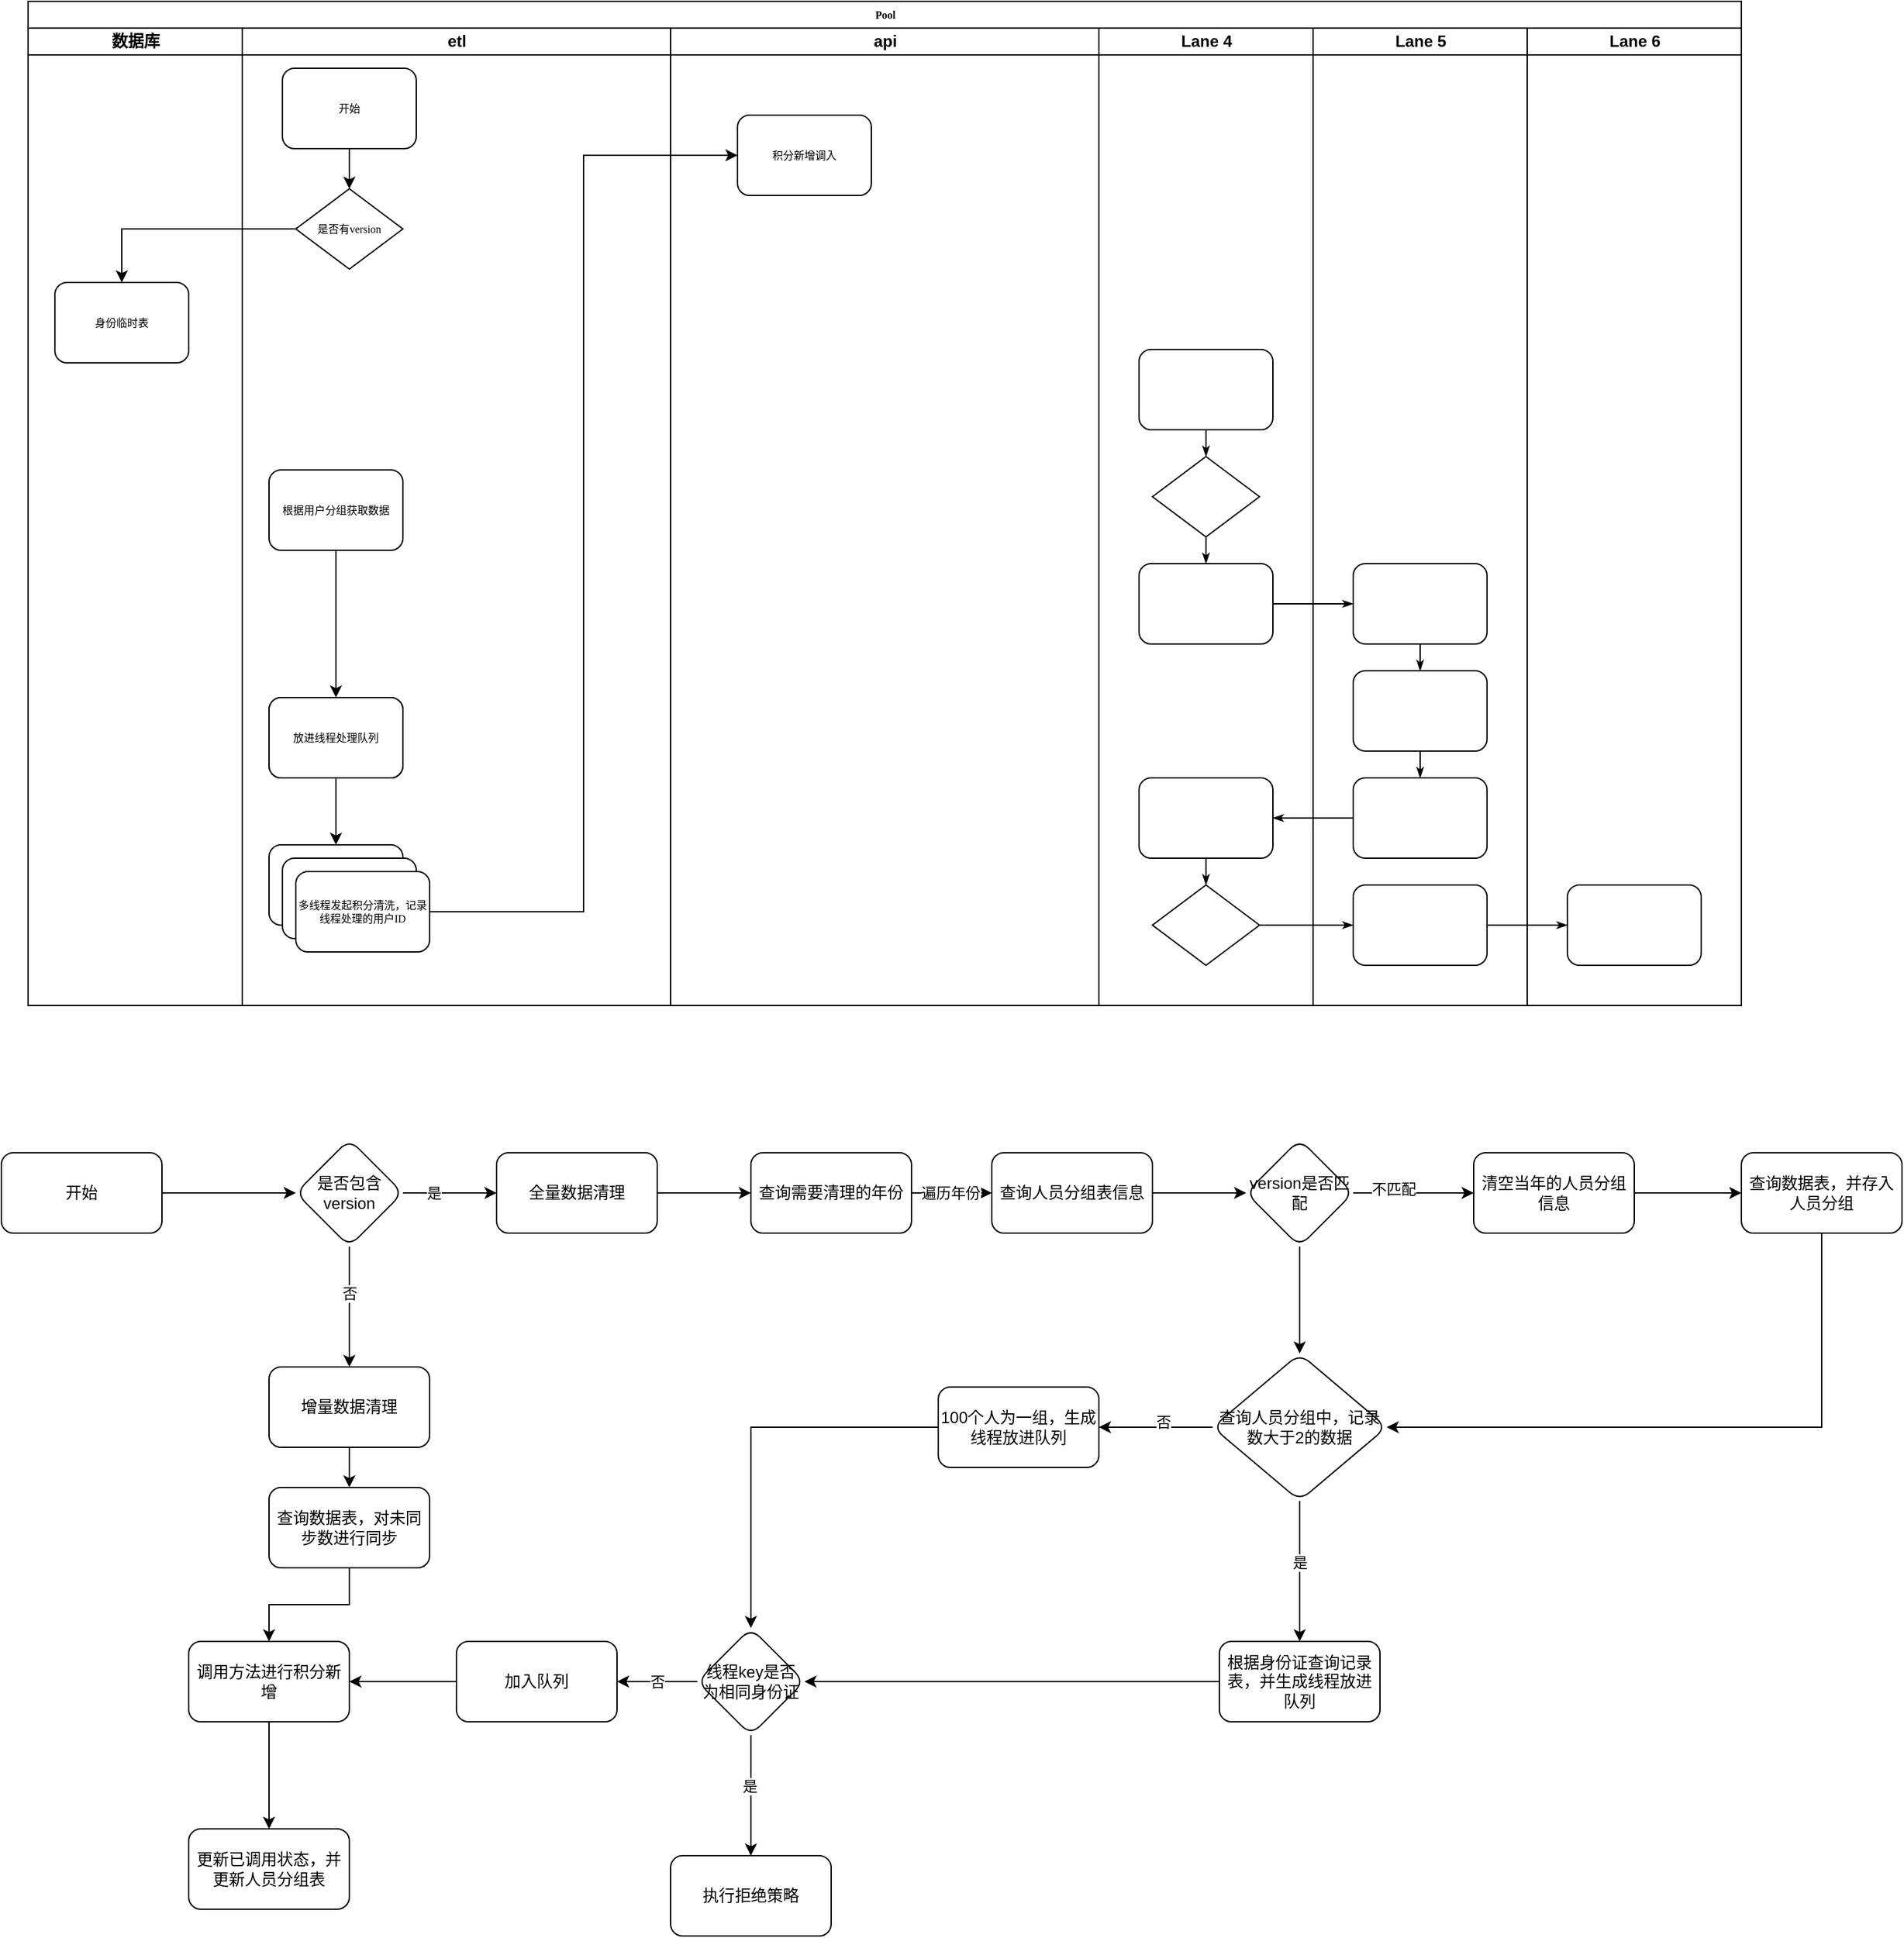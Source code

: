 <mxfile version="17.4.0" type="github">
  <diagram name="Page-1" id="74e2e168-ea6b-b213-b513-2b3c1d86103e">
    <mxGraphModel dx="1426" dy="651" grid="1" gridSize="10" guides="1" tooltips="1" connect="1" arrows="1" fold="1" page="1" pageScale="1" pageWidth="1100" pageHeight="850" background="none" math="0" shadow="0">
      <root>
        <mxCell id="0" />
        <mxCell id="1" parent="0" />
        <mxCell id="77e6c97f196da883-1" value="Pool" style="swimlane;html=1;childLayout=stackLayout;startSize=20;rounded=0;shadow=0;labelBackgroundColor=none;strokeWidth=1;fontFamily=Verdana;fontSize=8;align=center;" parent="1" vertex="1">
          <mxGeometry x="70" y="40" width="1280" height="750" as="geometry">
            <mxRectangle x="70" y="40" width="60" height="20" as="alternateBounds" />
          </mxGeometry>
        </mxCell>
        <mxCell id="77e6c97f196da883-2" value="数据库" style="swimlane;html=1;startSize=20;" parent="77e6c97f196da883-1" vertex="1">
          <mxGeometry y="20" width="160" height="730" as="geometry" />
        </mxCell>
        <mxCell id="77e6c97f196da883-8" value="身份临时表" style="rounded=1;whiteSpace=wrap;html=1;shadow=0;labelBackgroundColor=none;strokeWidth=1;fontFamily=Verdana;fontSize=8;align=center;" parent="77e6c97f196da883-2" vertex="1">
          <mxGeometry x="20" y="190" width="100" height="60" as="geometry" />
        </mxCell>
        <mxCell id="77e6c97f196da883-39" style="edgeStyle=orthogonalEdgeStyle;rounded=1;html=1;labelBackgroundColor=none;startArrow=none;startFill=0;startSize=5;endArrow=classicThin;endFill=1;endSize=5;jettySize=auto;orthogonalLoop=1;strokeWidth=1;fontFamily=Verdana;fontSize=8" parent="77e6c97f196da883-1" source="77e6c97f196da883-20" target="77e6c97f196da883-23" edge="1">
          <mxGeometry relative="1" as="geometry" />
        </mxCell>
        <mxCell id="77e6c97f196da883-40" style="edgeStyle=orthogonalEdgeStyle;rounded=1;html=1;labelBackgroundColor=none;startArrow=none;startFill=0;startSize=5;endArrow=classicThin;endFill=1;endSize=5;jettySize=auto;orthogonalLoop=1;strokeWidth=1;fontFamily=Verdana;fontSize=8" parent="77e6c97f196da883-1" source="77e6c97f196da883-23" target="77e6c97f196da883-24" edge="1">
          <mxGeometry relative="1" as="geometry" />
        </mxCell>
        <mxCell id="107ba76e4e335f99-1" style="edgeStyle=orthogonalEdgeStyle;rounded=1;html=1;labelBackgroundColor=none;startArrow=none;startFill=0;startSize=5;endArrow=classicThin;endFill=1;endSize=5;jettySize=auto;orthogonalLoop=1;strokeWidth=1;fontFamily=Verdana;fontSize=8" parent="77e6c97f196da883-1" source="77e6c97f196da883-17" target="77e6c97f196da883-18" edge="1">
          <mxGeometry relative="1" as="geometry" />
        </mxCell>
        <mxCell id="107ba76e4e335f99-3" style="edgeStyle=orthogonalEdgeStyle;rounded=1;html=1;labelBackgroundColor=none;startArrow=none;startFill=0;startSize=5;endArrow=classicThin;endFill=1;endSize=5;jettySize=auto;orthogonalLoop=1;strokeColor=#000000;strokeWidth=1;fontFamily=Verdana;fontSize=8;fontColor=#000000;" parent="77e6c97f196da883-1" source="77e6c97f196da883-22" target="77e6c97f196da883-19" edge="1">
          <mxGeometry relative="1" as="geometry" />
        </mxCell>
        <mxCell id="77e6c97f196da883-3" value="etl" style="swimlane;html=1;startSize=20;" parent="77e6c97f196da883-1" vertex="1">
          <mxGeometry x="160" y="20" width="320" height="730" as="geometry" />
        </mxCell>
        <mxCell id="XLKXy4wn8S6OjugP1MLu-2" style="edgeStyle=orthogonalEdgeStyle;rounded=0;orthogonalLoop=1;jettySize=auto;html=1;" edge="1" parent="77e6c97f196da883-3" source="77e6c97f196da883-11" target="77e6c97f196da883-9">
          <mxGeometry relative="1" as="geometry" />
        </mxCell>
        <mxCell id="77e6c97f196da883-11" value="根据用户分组获取数据" style="rounded=1;whiteSpace=wrap;html=1;shadow=0;labelBackgroundColor=none;strokeWidth=1;fontFamily=Verdana;fontSize=8;align=center;" parent="77e6c97f196da883-3" vertex="1">
          <mxGeometry x="20" y="330" width="100" height="60" as="geometry" />
        </mxCell>
        <mxCell id="77e6c97f196da883-9" value="放进线程处理队列" style="rounded=1;whiteSpace=wrap;html=1;shadow=0;labelBackgroundColor=none;strokeWidth=1;fontFamily=Verdana;fontSize=8;align=center;" parent="77e6c97f196da883-3" vertex="1">
          <mxGeometry x="20" y="500" width="100" height="60" as="geometry" />
        </mxCell>
        <mxCell id="XLKXy4wn8S6OjugP1MLu-5" value="" style="rounded=1;whiteSpace=wrap;html=1;shadow=0;labelBackgroundColor=none;strokeWidth=1;fontFamily=Verdana;fontSize=8;align=center;" vertex="1" parent="77e6c97f196da883-3">
          <mxGeometry x="20" y="610" width="100" height="60" as="geometry" />
        </mxCell>
        <mxCell id="XLKXy4wn8S6OjugP1MLu-10" value="" style="edgeStyle=orthogonalEdgeStyle;rounded=0;orthogonalLoop=1;jettySize=auto;html=1;entryX=0.5;entryY=0;entryDx=0;entryDy=0;" edge="1" parent="77e6c97f196da883-3" source="XLKXy4wn8S6OjugP1MLu-6" target="XLKXy4wn8S6OjugP1MLu-5">
          <mxGeometry relative="1" as="geometry" />
        </mxCell>
        <mxCell id="XLKXy4wn8S6OjugP1MLu-6" value="放进线程处理队列" style="rounded=1;whiteSpace=wrap;html=1;shadow=0;labelBackgroundColor=none;strokeWidth=1;fontFamily=Verdana;fontSize=8;align=center;" vertex="1" parent="77e6c97f196da883-3">
          <mxGeometry x="20" y="500" width="100" height="60" as="geometry" />
        </mxCell>
        <mxCell id="XLKXy4wn8S6OjugP1MLu-8" value="" style="rounded=1;whiteSpace=wrap;html=1;shadow=0;labelBackgroundColor=none;strokeWidth=1;fontFamily=Verdana;fontSize=8;align=center;" vertex="1" parent="77e6c97f196da883-3">
          <mxGeometry x="30" y="620" width="100" height="60" as="geometry" />
        </mxCell>
        <mxCell id="XLKXy4wn8S6OjugP1MLu-9" value="多线程发起积分清洗，记录线程处理的用户ID" style="rounded=1;whiteSpace=wrap;html=1;shadow=0;labelBackgroundColor=none;strokeWidth=1;fontFamily=Verdana;fontSize=8;align=center;" vertex="1" parent="77e6c97f196da883-3">
          <mxGeometry x="40" y="630" width="100" height="60" as="geometry" />
        </mxCell>
        <mxCell id="XLKXy4wn8S6OjugP1MLu-13" value="是否有version" style="rhombus;whiteSpace=wrap;html=1;rounded=0;shadow=0;labelBackgroundColor=none;strokeWidth=1;fontFamily=Verdana;fontSize=8;align=center;" vertex="1" parent="77e6c97f196da883-3">
          <mxGeometry x="40" y="120" width="80" height="60" as="geometry" />
        </mxCell>
        <mxCell id="XLKXy4wn8S6OjugP1MLu-16" style="edgeStyle=orthogonalEdgeStyle;rounded=0;orthogonalLoop=1;jettySize=auto;html=1;" edge="1" parent="77e6c97f196da883-3" source="XLKXy4wn8S6OjugP1MLu-15" target="XLKXy4wn8S6OjugP1MLu-13">
          <mxGeometry relative="1" as="geometry" />
        </mxCell>
        <mxCell id="XLKXy4wn8S6OjugP1MLu-15" value="开始" style="rounded=1;whiteSpace=wrap;html=1;shadow=0;labelBackgroundColor=none;strokeWidth=1;fontFamily=Verdana;fontSize=8;align=center;" vertex="1" parent="77e6c97f196da883-3">
          <mxGeometry x="30" y="30" width="100" height="60" as="geometry" />
        </mxCell>
        <mxCell id="77e6c97f196da883-4" value="api" style="swimlane;html=1;startSize=20;" parent="77e6c97f196da883-1" vertex="1">
          <mxGeometry x="480" y="20" width="320" height="730" as="geometry" />
        </mxCell>
        <mxCell id="77e6c97f196da883-14" value="积分新增调入" style="rounded=1;whiteSpace=wrap;html=1;shadow=0;labelBackgroundColor=none;strokeWidth=1;fontFamily=Verdana;fontSize=8;align=center;" parent="77e6c97f196da883-4" vertex="1">
          <mxGeometry x="50" y="65" width="100" height="60" as="geometry" />
        </mxCell>
        <mxCell id="77e6c97f196da883-5" value="Lane 4" style="swimlane;html=1;startSize=20;" parent="77e6c97f196da883-1" vertex="1">
          <mxGeometry x="800" y="20" width="160" height="730" as="geometry" />
        </mxCell>
        <mxCell id="77e6c97f196da883-15" value="" style="rounded=1;whiteSpace=wrap;html=1;shadow=0;labelBackgroundColor=none;strokeWidth=1;fontFamily=Verdana;fontSize=8;align=center;" parent="77e6c97f196da883-5" vertex="1">
          <mxGeometry x="30" y="240" width="100" height="60" as="geometry" />
        </mxCell>
        <mxCell id="77e6c97f196da883-16" value="" style="rhombus;whiteSpace=wrap;html=1;rounded=0;shadow=0;labelBackgroundColor=none;strokeWidth=1;fontFamily=Verdana;fontSize=8;align=center;" parent="77e6c97f196da883-5" vertex="1">
          <mxGeometry x="40" y="320" width="80" height="60" as="geometry" />
        </mxCell>
        <mxCell id="77e6c97f196da883-17" value="" style="rounded=1;whiteSpace=wrap;html=1;shadow=0;labelBackgroundColor=none;strokeWidth=1;fontFamily=Verdana;fontSize=8;align=center;" parent="77e6c97f196da883-5" vertex="1">
          <mxGeometry x="30" y="400" width="100" height="60" as="geometry" />
        </mxCell>
        <mxCell id="77e6c97f196da883-19" value="" style="rounded=1;whiteSpace=wrap;html=1;shadow=0;labelBackgroundColor=none;strokeWidth=1;fontFamily=Verdana;fontSize=8;align=center;" parent="77e6c97f196da883-5" vertex="1">
          <mxGeometry x="30" y="560" width="100" height="60" as="geometry" />
        </mxCell>
        <mxCell id="77e6c97f196da883-20" value="" style="rhombus;whiteSpace=wrap;html=1;rounded=0;shadow=0;labelBackgroundColor=none;strokeWidth=1;fontFamily=Verdana;fontSize=8;align=center;" parent="77e6c97f196da883-5" vertex="1">
          <mxGeometry x="40" y="640" width="80" height="60" as="geometry" />
        </mxCell>
        <mxCell id="77e6c97f196da883-34" style="edgeStyle=orthogonalEdgeStyle;rounded=1;html=1;labelBackgroundColor=none;startArrow=none;startFill=0;startSize=5;endArrow=classicThin;endFill=1;endSize=5;jettySize=auto;orthogonalLoop=1;strokeColor=#000000;strokeWidth=1;fontFamily=Verdana;fontSize=8;fontColor=#000000;" parent="77e6c97f196da883-5" source="77e6c97f196da883-15" target="77e6c97f196da883-16" edge="1">
          <mxGeometry relative="1" as="geometry" />
        </mxCell>
        <mxCell id="77e6c97f196da883-35" style="edgeStyle=orthogonalEdgeStyle;rounded=1;html=1;labelBackgroundColor=none;startArrow=none;startFill=0;startSize=5;endArrow=classicThin;endFill=1;endSize=5;jettySize=auto;orthogonalLoop=1;strokeWidth=1;fontFamily=Verdana;fontSize=8" parent="77e6c97f196da883-5" source="77e6c97f196da883-16" target="77e6c97f196da883-17" edge="1">
          <mxGeometry relative="1" as="geometry" />
        </mxCell>
        <mxCell id="77e6c97f196da883-36" style="edgeStyle=orthogonalEdgeStyle;rounded=1;html=1;labelBackgroundColor=none;startArrow=none;startFill=0;startSize=5;endArrow=classicThin;endFill=1;endSize=5;jettySize=auto;orthogonalLoop=1;strokeWidth=1;fontFamily=Verdana;fontSize=8" parent="77e6c97f196da883-5" source="77e6c97f196da883-19" target="77e6c97f196da883-20" edge="1">
          <mxGeometry relative="1" as="geometry" />
        </mxCell>
        <mxCell id="77e6c97f196da883-6" value="Lane 5" style="swimlane;html=1;startSize=20;" parent="77e6c97f196da883-1" vertex="1">
          <mxGeometry x="960" y="20" width="160" height="730" as="geometry" />
        </mxCell>
        <mxCell id="77e6c97f196da883-18" value="" style="rounded=1;whiteSpace=wrap;html=1;shadow=0;labelBackgroundColor=none;strokeWidth=1;fontFamily=Verdana;fontSize=8;align=center;" parent="77e6c97f196da883-6" vertex="1">
          <mxGeometry x="30" y="400" width="100" height="60" as="geometry" />
        </mxCell>
        <mxCell id="77e6c97f196da883-21" value="" style="rounded=1;whiteSpace=wrap;html=1;shadow=0;labelBackgroundColor=none;strokeWidth=1;fontFamily=Verdana;fontSize=8;align=center;" parent="77e6c97f196da883-6" vertex="1">
          <mxGeometry x="30" y="480" width="100" height="60" as="geometry" />
        </mxCell>
        <mxCell id="77e6c97f196da883-22" value="" style="rounded=1;whiteSpace=wrap;html=1;shadow=0;labelBackgroundColor=none;strokeWidth=1;fontFamily=Verdana;fontSize=8;align=center;" parent="77e6c97f196da883-6" vertex="1">
          <mxGeometry x="30" y="560" width="100" height="60" as="geometry" />
        </mxCell>
        <mxCell id="77e6c97f196da883-23" value="" style="rounded=1;whiteSpace=wrap;html=1;shadow=0;labelBackgroundColor=none;strokeWidth=1;fontFamily=Verdana;fontSize=8;align=center;" parent="77e6c97f196da883-6" vertex="1">
          <mxGeometry x="30" y="640" width="100" height="60" as="geometry" />
        </mxCell>
        <mxCell id="77e6c97f196da883-37" style="edgeStyle=orthogonalEdgeStyle;rounded=1;html=1;labelBackgroundColor=none;startArrow=none;startFill=0;startSize=5;endArrow=classicThin;endFill=1;endSize=5;jettySize=auto;orthogonalLoop=1;strokeWidth=1;fontFamily=Verdana;fontSize=8" parent="77e6c97f196da883-6" source="77e6c97f196da883-18" target="77e6c97f196da883-21" edge="1">
          <mxGeometry relative="1" as="geometry" />
        </mxCell>
        <mxCell id="77e6c97f196da883-38" style="edgeStyle=orthogonalEdgeStyle;rounded=1;html=1;labelBackgroundColor=none;startArrow=none;startFill=0;startSize=5;endArrow=classicThin;endFill=1;endSize=5;jettySize=auto;orthogonalLoop=1;strokeWidth=1;fontFamily=Verdana;fontSize=8" parent="77e6c97f196da883-6" source="77e6c97f196da883-21" target="77e6c97f196da883-22" edge="1">
          <mxGeometry relative="1" as="geometry" />
        </mxCell>
        <mxCell id="77e6c97f196da883-7" value="Lane 6" style="swimlane;html=1;startSize=20;" parent="77e6c97f196da883-1" vertex="1">
          <mxGeometry x="1120" y="20" width="160" height="730" as="geometry" />
        </mxCell>
        <mxCell id="77e6c97f196da883-24" value="" style="rounded=1;whiteSpace=wrap;html=1;shadow=0;labelBackgroundColor=none;strokeWidth=1;fontFamily=Verdana;fontSize=8;align=center;" parent="77e6c97f196da883-7" vertex="1">
          <mxGeometry x="30" y="640" width="100" height="60" as="geometry" />
        </mxCell>
        <mxCell id="XLKXy4wn8S6OjugP1MLu-12" style="edgeStyle=orthogonalEdgeStyle;rounded=0;orthogonalLoop=1;jettySize=auto;html=1;entryX=0;entryY=0.5;entryDx=0;entryDy=0;" edge="1" parent="77e6c97f196da883-1" source="XLKXy4wn8S6OjugP1MLu-9" target="77e6c97f196da883-14">
          <mxGeometry relative="1" as="geometry" />
        </mxCell>
        <mxCell id="XLKXy4wn8S6OjugP1MLu-17" style="edgeStyle=orthogonalEdgeStyle;rounded=0;orthogonalLoop=1;jettySize=auto;html=1;entryX=0.5;entryY=0;entryDx=0;entryDy=0;" edge="1" parent="77e6c97f196da883-1" source="XLKXy4wn8S6OjugP1MLu-13" target="77e6c97f196da883-8">
          <mxGeometry relative="1" as="geometry" />
        </mxCell>
        <mxCell id="XLKXy4wn8S6OjugP1MLu-24" value="" style="edgeStyle=orthogonalEdgeStyle;rounded=0;orthogonalLoop=1;jettySize=auto;html=1;" edge="1" parent="1" source="XLKXy4wn8S6OjugP1MLu-20" target="XLKXy4wn8S6OjugP1MLu-23">
          <mxGeometry relative="1" as="geometry" />
        </mxCell>
        <mxCell id="XLKXy4wn8S6OjugP1MLu-20" value="开始" style="rounded=1;whiteSpace=wrap;html=1;" vertex="1" parent="1">
          <mxGeometry x="50" y="900" width="120" height="60" as="geometry" />
        </mxCell>
        <mxCell id="XLKXy4wn8S6OjugP1MLu-26" value="" style="edgeStyle=orthogonalEdgeStyle;rounded=0;orthogonalLoop=1;jettySize=auto;html=1;" edge="1" parent="1" source="XLKXy4wn8S6OjugP1MLu-23" target="XLKXy4wn8S6OjugP1MLu-25">
          <mxGeometry relative="1" as="geometry" />
        </mxCell>
        <mxCell id="XLKXy4wn8S6OjugP1MLu-27" value="是" style="edgeLabel;html=1;align=center;verticalAlign=middle;resizable=0;points=[];" vertex="1" connectable="0" parent="XLKXy4wn8S6OjugP1MLu-26">
          <mxGeometry x="-0.367" y="2" relative="1" as="geometry">
            <mxPoint x="1" y="2" as="offset" />
          </mxGeometry>
        </mxCell>
        <mxCell id="XLKXy4wn8S6OjugP1MLu-29" value="" style="edgeStyle=orthogonalEdgeStyle;rounded=0;orthogonalLoop=1;jettySize=auto;html=1;" edge="1" parent="1" source="XLKXy4wn8S6OjugP1MLu-23" target="XLKXy4wn8S6OjugP1MLu-28">
          <mxGeometry relative="1" as="geometry" />
        </mxCell>
        <mxCell id="XLKXy4wn8S6OjugP1MLu-30" value="否" style="edgeLabel;html=1;align=center;verticalAlign=middle;resizable=0;points=[];" vertex="1" connectable="0" parent="XLKXy4wn8S6OjugP1MLu-29">
          <mxGeometry x="-0.222" relative="1" as="geometry">
            <mxPoint as="offset" />
          </mxGeometry>
        </mxCell>
        <mxCell id="XLKXy4wn8S6OjugP1MLu-23" value="是否包含version" style="rhombus;whiteSpace=wrap;html=1;rounded=1;" vertex="1" parent="1">
          <mxGeometry x="270" y="890" width="80" height="80" as="geometry" />
        </mxCell>
        <mxCell id="XLKXy4wn8S6OjugP1MLu-37" value="" style="edgeStyle=orthogonalEdgeStyle;rounded=0;orthogonalLoop=1;jettySize=auto;html=1;" edge="1" parent="1" source="XLKXy4wn8S6OjugP1MLu-25" target="XLKXy4wn8S6OjugP1MLu-36">
          <mxGeometry relative="1" as="geometry" />
        </mxCell>
        <mxCell id="XLKXy4wn8S6OjugP1MLu-25" value="全量数据清理" style="whiteSpace=wrap;html=1;rounded=1;" vertex="1" parent="1">
          <mxGeometry x="420" y="900" width="120" height="60" as="geometry" />
        </mxCell>
        <mxCell id="XLKXy4wn8S6OjugP1MLu-75" value="" style="edgeStyle=orthogonalEdgeStyle;rounded=0;orthogonalLoop=1;jettySize=auto;html=1;" edge="1" parent="1" source="XLKXy4wn8S6OjugP1MLu-28" target="XLKXy4wn8S6OjugP1MLu-74">
          <mxGeometry relative="1" as="geometry" />
        </mxCell>
        <mxCell id="XLKXy4wn8S6OjugP1MLu-28" value="增量数据清理" style="whiteSpace=wrap;html=1;rounded=1;" vertex="1" parent="1">
          <mxGeometry x="250" y="1060" width="120" height="60" as="geometry" />
        </mxCell>
        <mxCell id="XLKXy4wn8S6OjugP1MLu-35" value="" style="edgeStyle=orthogonalEdgeStyle;rounded=0;orthogonalLoop=1;jettySize=auto;html=1;" edge="1" parent="1" source="XLKXy4wn8S6OjugP1MLu-31" target="XLKXy4wn8S6OjugP1MLu-34">
          <mxGeometry relative="1" as="geometry" />
        </mxCell>
        <mxCell id="XLKXy4wn8S6OjugP1MLu-31" value="查询人员分组表信息" style="whiteSpace=wrap;html=1;rounded=1;" vertex="1" parent="1">
          <mxGeometry x="790" y="900" width="120" height="60" as="geometry" />
        </mxCell>
        <mxCell id="XLKXy4wn8S6OjugP1MLu-43" value="" style="edgeStyle=orthogonalEdgeStyle;rounded=0;orthogonalLoop=1;jettySize=auto;html=1;" edge="1" parent="1" source="XLKXy4wn8S6OjugP1MLu-34" target="XLKXy4wn8S6OjugP1MLu-42">
          <mxGeometry relative="1" as="geometry" />
        </mxCell>
        <mxCell id="XLKXy4wn8S6OjugP1MLu-44" value="不匹配" style="edgeLabel;html=1;align=center;verticalAlign=middle;resizable=0;points=[];" vertex="1" connectable="0" parent="XLKXy4wn8S6OjugP1MLu-43">
          <mxGeometry x="-0.333" y="3" relative="1" as="geometry">
            <mxPoint as="offset" />
          </mxGeometry>
        </mxCell>
        <mxCell id="XLKXy4wn8S6OjugP1MLu-52" value="" style="edgeStyle=orthogonalEdgeStyle;rounded=0;orthogonalLoop=1;jettySize=auto;html=1;" edge="1" parent="1" source="XLKXy4wn8S6OjugP1MLu-34" target="XLKXy4wn8S6OjugP1MLu-51">
          <mxGeometry relative="1" as="geometry" />
        </mxCell>
        <mxCell id="XLKXy4wn8S6OjugP1MLu-34" value="version是否匹配" style="rhombus;whiteSpace=wrap;html=1;rounded=1;" vertex="1" parent="1">
          <mxGeometry x="980" y="890" width="80" height="80" as="geometry" />
        </mxCell>
        <mxCell id="XLKXy4wn8S6OjugP1MLu-38" style="edgeStyle=orthogonalEdgeStyle;rounded=0;orthogonalLoop=1;jettySize=auto;html=1;" edge="1" parent="1" source="XLKXy4wn8S6OjugP1MLu-36" target="XLKXy4wn8S6OjugP1MLu-31">
          <mxGeometry relative="1" as="geometry" />
        </mxCell>
        <mxCell id="XLKXy4wn8S6OjugP1MLu-39" value="遍历年份" style="edgeLabel;html=1;align=center;verticalAlign=middle;resizable=0;points=[];" vertex="1" connectable="0" parent="XLKXy4wn8S6OjugP1MLu-38">
          <mxGeometry x="-0.033" relative="1" as="geometry">
            <mxPoint as="offset" />
          </mxGeometry>
        </mxCell>
        <mxCell id="XLKXy4wn8S6OjugP1MLu-36" value="查询需要清理的年份" style="whiteSpace=wrap;html=1;rounded=1;" vertex="1" parent="1">
          <mxGeometry x="610" y="900" width="120" height="60" as="geometry" />
        </mxCell>
        <mxCell id="XLKXy4wn8S6OjugP1MLu-46" value="" style="edgeStyle=orthogonalEdgeStyle;rounded=0;orthogonalLoop=1;jettySize=auto;html=1;" edge="1" parent="1" source="XLKXy4wn8S6OjugP1MLu-42" target="XLKXy4wn8S6OjugP1MLu-45">
          <mxGeometry relative="1" as="geometry" />
        </mxCell>
        <mxCell id="XLKXy4wn8S6OjugP1MLu-42" value="清空当年的人员分组信息" style="whiteSpace=wrap;html=1;rounded=1;" vertex="1" parent="1">
          <mxGeometry x="1150" y="900" width="120" height="60" as="geometry" />
        </mxCell>
        <mxCell id="XLKXy4wn8S6OjugP1MLu-48" style="edgeStyle=orthogonalEdgeStyle;rounded=0;orthogonalLoop=1;jettySize=auto;html=1;entryX=1;entryY=0.5;entryDx=0;entryDy=0;exitX=0.5;exitY=1;exitDx=0;exitDy=0;" edge="1" parent="1" source="XLKXy4wn8S6OjugP1MLu-45" target="XLKXy4wn8S6OjugP1MLu-51">
          <mxGeometry relative="1" as="geometry">
            <mxPoint x="1080" y="1090" as="targetPoint" />
          </mxGeometry>
        </mxCell>
        <mxCell id="XLKXy4wn8S6OjugP1MLu-45" value="查询数据表，并存入人员分组" style="whiteSpace=wrap;html=1;rounded=1;" vertex="1" parent="1">
          <mxGeometry x="1350" y="900" width="120" height="60" as="geometry" />
        </mxCell>
        <mxCell id="XLKXy4wn8S6OjugP1MLu-54" value="" style="edgeStyle=orthogonalEdgeStyle;rounded=0;orthogonalLoop=1;jettySize=auto;html=1;" edge="1" parent="1" source="XLKXy4wn8S6OjugP1MLu-51" target="XLKXy4wn8S6OjugP1MLu-53">
          <mxGeometry relative="1" as="geometry" />
        </mxCell>
        <mxCell id="XLKXy4wn8S6OjugP1MLu-55" value="是" style="edgeLabel;html=1;align=center;verticalAlign=middle;resizable=0;points=[];" vertex="1" connectable="0" parent="XLKXy4wn8S6OjugP1MLu-54">
          <mxGeometry x="-0.124" relative="1" as="geometry">
            <mxPoint as="offset" />
          </mxGeometry>
        </mxCell>
        <mxCell id="XLKXy4wn8S6OjugP1MLu-57" value="" style="edgeStyle=orthogonalEdgeStyle;rounded=0;orthogonalLoop=1;jettySize=auto;html=1;" edge="1" parent="1" source="XLKXy4wn8S6OjugP1MLu-51" target="XLKXy4wn8S6OjugP1MLu-56">
          <mxGeometry relative="1" as="geometry" />
        </mxCell>
        <mxCell id="XLKXy4wn8S6OjugP1MLu-58" value="否" style="edgeLabel;html=1;align=center;verticalAlign=middle;resizable=0;points=[];" vertex="1" connectable="0" parent="XLKXy4wn8S6OjugP1MLu-57">
          <mxGeometry x="-0.129" y="-4" relative="1" as="geometry">
            <mxPoint as="offset" />
          </mxGeometry>
        </mxCell>
        <mxCell id="XLKXy4wn8S6OjugP1MLu-51" value="&lt;span&gt;查询人员分组中，记录数大于2的数据&lt;/span&gt;" style="rhombus;whiteSpace=wrap;html=1;rounded=1;" vertex="1" parent="1">
          <mxGeometry x="955" y="1050" width="130" height="110" as="geometry" />
        </mxCell>
        <mxCell id="XLKXy4wn8S6OjugP1MLu-64" style="edgeStyle=orthogonalEdgeStyle;rounded=0;orthogonalLoop=1;jettySize=auto;html=1;entryX=1;entryY=0.5;entryDx=0;entryDy=0;" edge="1" parent="1" source="XLKXy4wn8S6OjugP1MLu-53" target="XLKXy4wn8S6OjugP1MLu-62">
          <mxGeometry relative="1" as="geometry" />
        </mxCell>
        <mxCell id="XLKXy4wn8S6OjugP1MLu-53" value="根据身份证查询记录表，并生成线程放进队列" style="whiteSpace=wrap;html=1;rounded=1;" vertex="1" parent="1">
          <mxGeometry x="960" y="1265" width="120" height="60" as="geometry" />
        </mxCell>
        <mxCell id="XLKXy4wn8S6OjugP1MLu-63" value="" style="edgeStyle=orthogonalEdgeStyle;rounded=0;orthogonalLoop=1;jettySize=auto;html=1;" edge="1" parent="1" source="XLKXy4wn8S6OjugP1MLu-56" target="XLKXy4wn8S6OjugP1MLu-62">
          <mxGeometry relative="1" as="geometry" />
        </mxCell>
        <mxCell id="XLKXy4wn8S6OjugP1MLu-56" value="100个人为一组，生成线程放进队列" style="whiteSpace=wrap;html=1;rounded=1;" vertex="1" parent="1">
          <mxGeometry x="750" y="1075" width="120" height="60" as="geometry" />
        </mxCell>
        <mxCell id="XLKXy4wn8S6OjugP1MLu-66" value="否" style="edgeStyle=orthogonalEdgeStyle;rounded=0;orthogonalLoop=1;jettySize=auto;html=1;" edge="1" parent="1" source="XLKXy4wn8S6OjugP1MLu-62" target="XLKXy4wn8S6OjugP1MLu-65">
          <mxGeometry relative="1" as="geometry" />
        </mxCell>
        <mxCell id="XLKXy4wn8S6OjugP1MLu-68" value="" style="edgeStyle=orthogonalEdgeStyle;rounded=0;orthogonalLoop=1;jettySize=auto;html=1;" edge="1" parent="1" source="XLKXy4wn8S6OjugP1MLu-62" target="XLKXy4wn8S6OjugP1MLu-67">
          <mxGeometry relative="1" as="geometry" />
        </mxCell>
        <mxCell id="XLKXy4wn8S6OjugP1MLu-69" value="是" style="edgeLabel;html=1;align=center;verticalAlign=middle;resizable=0;points=[];" vertex="1" connectable="0" parent="XLKXy4wn8S6OjugP1MLu-68">
          <mxGeometry x="-0.156" y="-1" relative="1" as="geometry">
            <mxPoint as="offset" />
          </mxGeometry>
        </mxCell>
        <mxCell id="XLKXy4wn8S6OjugP1MLu-62" value="线程key是否为相同身份证" style="rhombus;whiteSpace=wrap;html=1;rounded=1;" vertex="1" parent="1">
          <mxGeometry x="570" y="1255" width="80" height="80" as="geometry" />
        </mxCell>
        <mxCell id="XLKXy4wn8S6OjugP1MLu-71" value="" style="edgeStyle=orthogonalEdgeStyle;rounded=0;orthogonalLoop=1;jettySize=auto;html=1;" edge="1" parent="1" source="XLKXy4wn8S6OjugP1MLu-65" target="XLKXy4wn8S6OjugP1MLu-70">
          <mxGeometry relative="1" as="geometry" />
        </mxCell>
        <mxCell id="XLKXy4wn8S6OjugP1MLu-65" value="加入队列" style="whiteSpace=wrap;html=1;rounded=1;" vertex="1" parent="1">
          <mxGeometry x="390" y="1265" width="120" height="60" as="geometry" />
        </mxCell>
        <mxCell id="XLKXy4wn8S6OjugP1MLu-67" value="执行拒绝策略" style="whiteSpace=wrap;html=1;rounded=1;" vertex="1" parent="1">
          <mxGeometry x="550" y="1425" width="120" height="60" as="geometry" />
        </mxCell>
        <mxCell id="XLKXy4wn8S6OjugP1MLu-73" value="" style="edgeStyle=orthogonalEdgeStyle;rounded=0;orthogonalLoop=1;jettySize=auto;html=1;" edge="1" parent="1" source="XLKXy4wn8S6OjugP1MLu-70" target="XLKXy4wn8S6OjugP1MLu-72">
          <mxGeometry relative="1" as="geometry" />
        </mxCell>
        <mxCell id="XLKXy4wn8S6OjugP1MLu-70" value="调用方法进行积分新增" style="whiteSpace=wrap;html=1;rounded=1;" vertex="1" parent="1">
          <mxGeometry x="190" y="1265" width="120" height="60" as="geometry" />
        </mxCell>
        <mxCell id="XLKXy4wn8S6OjugP1MLu-72" value="更新已调用状态，并更新人员分组表" style="whiteSpace=wrap;html=1;rounded=1;" vertex="1" parent="1">
          <mxGeometry x="190" y="1405" width="120" height="60" as="geometry" />
        </mxCell>
        <mxCell id="XLKXy4wn8S6OjugP1MLu-76" style="edgeStyle=orthogonalEdgeStyle;rounded=0;orthogonalLoop=1;jettySize=auto;html=1;" edge="1" parent="1" source="XLKXy4wn8S6OjugP1MLu-74" target="XLKXy4wn8S6OjugP1MLu-70">
          <mxGeometry relative="1" as="geometry" />
        </mxCell>
        <mxCell id="XLKXy4wn8S6OjugP1MLu-74" value="查询数据表，对未同步数进行同步" style="whiteSpace=wrap;html=1;rounded=1;" vertex="1" parent="1">
          <mxGeometry x="250" y="1150" width="120" height="60" as="geometry" />
        </mxCell>
      </root>
    </mxGraphModel>
  </diagram>
</mxfile>
